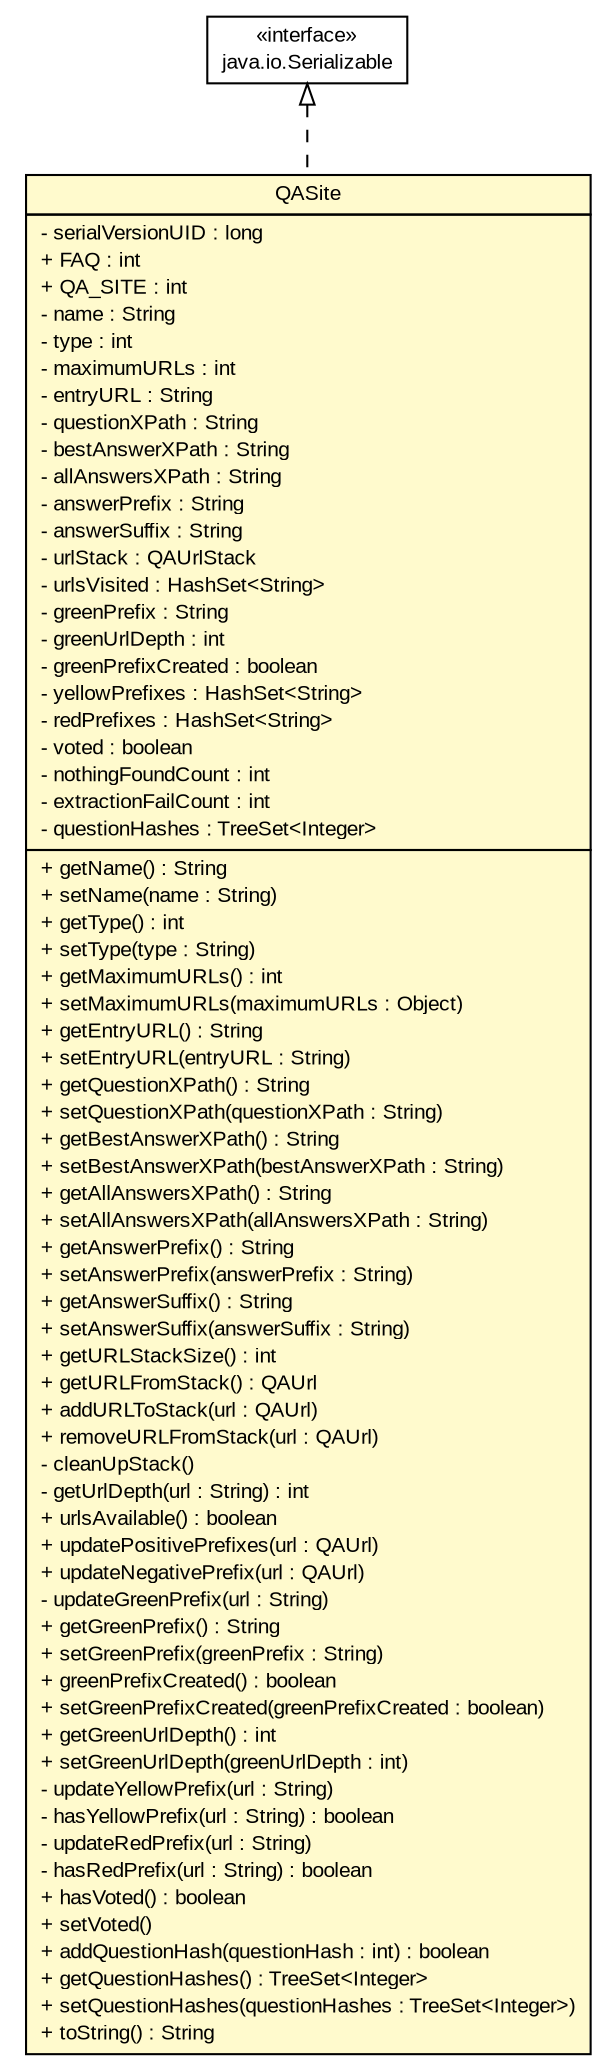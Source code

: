 #!/usr/local/bin/dot
#
# Class diagram 
# Generated by UMLGraph version 5.2 (http://www.umlgraph.org/)
#

digraph G {
	edge [fontname="arial",fontsize=10,labelfontname="arial",labelfontsize=10];
	node [fontname="arial",fontsize=10,shape=plaintext];
	nodesep=0.25;
	ranksep=0.5;
	// tud.iir.extraction.qa.QASite
	c30305 [label=<<table title="tud.iir.extraction.qa.QASite" border="0" cellborder="1" cellspacing="0" cellpadding="2" port="p" bgcolor="lemonChiffon" href="./QASite.html">
		<tr><td><table border="0" cellspacing="0" cellpadding="1">
<tr><td align="center" balign="center"> QASite </td></tr>
		</table></td></tr>
		<tr><td><table border="0" cellspacing="0" cellpadding="1">
<tr><td align="left" balign="left"> - serialVersionUID : long </td></tr>
<tr><td align="left" balign="left"> + FAQ : int </td></tr>
<tr><td align="left" balign="left"> + QA_SITE : int </td></tr>
<tr><td align="left" balign="left"> - name : String </td></tr>
<tr><td align="left" balign="left"> - type : int </td></tr>
<tr><td align="left" balign="left"> - maximumURLs : int </td></tr>
<tr><td align="left" balign="left"> - entryURL : String </td></tr>
<tr><td align="left" balign="left"> - questionXPath : String </td></tr>
<tr><td align="left" balign="left"> - bestAnswerXPath : String </td></tr>
<tr><td align="left" balign="left"> - allAnswersXPath : String </td></tr>
<tr><td align="left" balign="left"> - answerPrefix : String </td></tr>
<tr><td align="left" balign="left"> - answerSuffix : String </td></tr>
<tr><td align="left" balign="left"> - urlStack : QAUrlStack </td></tr>
<tr><td align="left" balign="left"> - urlsVisited : HashSet&lt;String&gt; </td></tr>
<tr><td align="left" balign="left"> - greenPrefix : String </td></tr>
<tr><td align="left" balign="left"> - greenUrlDepth : int </td></tr>
<tr><td align="left" balign="left"> - greenPrefixCreated : boolean </td></tr>
<tr><td align="left" balign="left"> - yellowPrefixes : HashSet&lt;String&gt; </td></tr>
<tr><td align="left" balign="left"> - redPrefixes : HashSet&lt;String&gt; </td></tr>
<tr><td align="left" balign="left"> - voted : boolean </td></tr>
<tr><td align="left" balign="left"> - nothingFoundCount : int </td></tr>
<tr><td align="left" balign="left"> - extractionFailCount : int </td></tr>
<tr><td align="left" balign="left"> - questionHashes : TreeSet&lt;Integer&gt; </td></tr>
		</table></td></tr>
		<tr><td><table border="0" cellspacing="0" cellpadding="1">
<tr><td align="left" balign="left"> + getName() : String </td></tr>
<tr><td align="left" balign="left"> + setName(name : String) </td></tr>
<tr><td align="left" balign="left"> + getType() : int </td></tr>
<tr><td align="left" balign="left"> + setType(type : String) </td></tr>
<tr><td align="left" balign="left"> + getMaximumURLs() : int </td></tr>
<tr><td align="left" balign="left"> + setMaximumURLs(maximumURLs : Object) </td></tr>
<tr><td align="left" balign="left"> + getEntryURL() : String </td></tr>
<tr><td align="left" balign="left"> + setEntryURL(entryURL : String) </td></tr>
<tr><td align="left" balign="left"> + getQuestionXPath() : String </td></tr>
<tr><td align="left" balign="left"> + setQuestionXPath(questionXPath : String) </td></tr>
<tr><td align="left" balign="left"> + getBestAnswerXPath() : String </td></tr>
<tr><td align="left" balign="left"> + setBestAnswerXPath(bestAnswerXPath : String) </td></tr>
<tr><td align="left" balign="left"> + getAllAnswersXPath() : String </td></tr>
<tr><td align="left" balign="left"> + setAllAnswersXPath(allAnswersXPath : String) </td></tr>
<tr><td align="left" balign="left"> + getAnswerPrefix() : String </td></tr>
<tr><td align="left" balign="left"> + setAnswerPrefix(answerPrefix : String) </td></tr>
<tr><td align="left" balign="left"> + getAnswerSuffix() : String </td></tr>
<tr><td align="left" balign="left"> + setAnswerSuffix(answerSuffix : String) </td></tr>
<tr><td align="left" balign="left"> + getURLStackSize() : int </td></tr>
<tr><td align="left" balign="left"> + getURLFromStack() : QAUrl </td></tr>
<tr><td align="left" balign="left"> + addURLToStack(url : QAUrl) </td></tr>
<tr><td align="left" balign="left"> + removeURLFromStack(url : QAUrl) </td></tr>
<tr><td align="left" balign="left"> - cleanUpStack() </td></tr>
<tr><td align="left" balign="left"> - getUrlDepth(url : String) : int </td></tr>
<tr><td align="left" balign="left"> + urlsAvailable() : boolean </td></tr>
<tr><td align="left" balign="left"> + updatePositivePrefixes(url : QAUrl) </td></tr>
<tr><td align="left" balign="left"> + updateNegativePrefix(url : QAUrl) </td></tr>
<tr><td align="left" balign="left"> - updateGreenPrefix(url : String) </td></tr>
<tr><td align="left" balign="left"> + getGreenPrefix() : String </td></tr>
<tr><td align="left" balign="left"> + setGreenPrefix(greenPrefix : String) </td></tr>
<tr><td align="left" balign="left"> + greenPrefixCreated() : boolean </td></tr>
<tr><td align="left" balign="left"> + setGreenPrefixCreated(greenPrefixCreated : boolean) </td></tr>
<tr><td align="left" balign="left"> + getGreenUrlDepth() : int </td></tr>
<tr><td align="left" balign="left"> + setGreenUrlDepth(greenUrlDepth : int) </td></tr>
<tr><td align="left" balign="left"> - updateYellowPrefix(url : String) </td></tr>
<tr><td align="left" balign="left"> - hasYellowPrefix(url : String) : boolean </td></tr>
<tr><td align="left" balign="left"> - updateRedPrefix(url : String) </td></tr>
<tr><td align="left" balign="left"> - hasRedPrefix(url : String) : boolean </td></tr>
<tr><td align="left" balign="left"> + hasVoted() : boolean </td></tr>
<tr><td align="left" balign="left"> + setVoted() </td></tr>
<tr><td align="left" balign="left"> + addQuestionHash(questionHash : int) : boolean </td></tr>
<tr><td align="left" balign="left"> + getQuestionHashes() : TreeSet&lt;Integer&gt; </td></tr>
<tr><td align="left" balign="left"> + setQuestionHashes(questionHashes : TreeSet&lt;Integer&gt;) </td></tr>
<tr><td align="left" balign="left"> + toString() : String </td></tr>
		</table></td></tr>
		</table>>, fontname="arial", fontcolor="black", fontsize=10.0];
	//tud.iir.extraction.qa.QASite implements java.io.Serializable
	c30431:p -> c30305:p [dir=back,arrowtail=empty,style=dashed];
	// java.io.Serializable
	c30431 [label=<<table title="java.io.Serializable" border="0" cellborder="1" cellspacing="0" cellpadding="2" port="p" href="http://java.sun.com/j2se/1.4.2/docs/api/java/io/Serializable.html">
		<tr><td><table border="0" cellspacing="0" cellpadding="1">
<tr><td align="center" balign="center"> &#171;interface&#187; </td></tr>
<tr><td align="center" balign="center"> java.io.Serializable </td></tr>
		</table></td></tr>
		</table>>, fontname="arial", fontcolor="black", fontsize=10.0];
}

